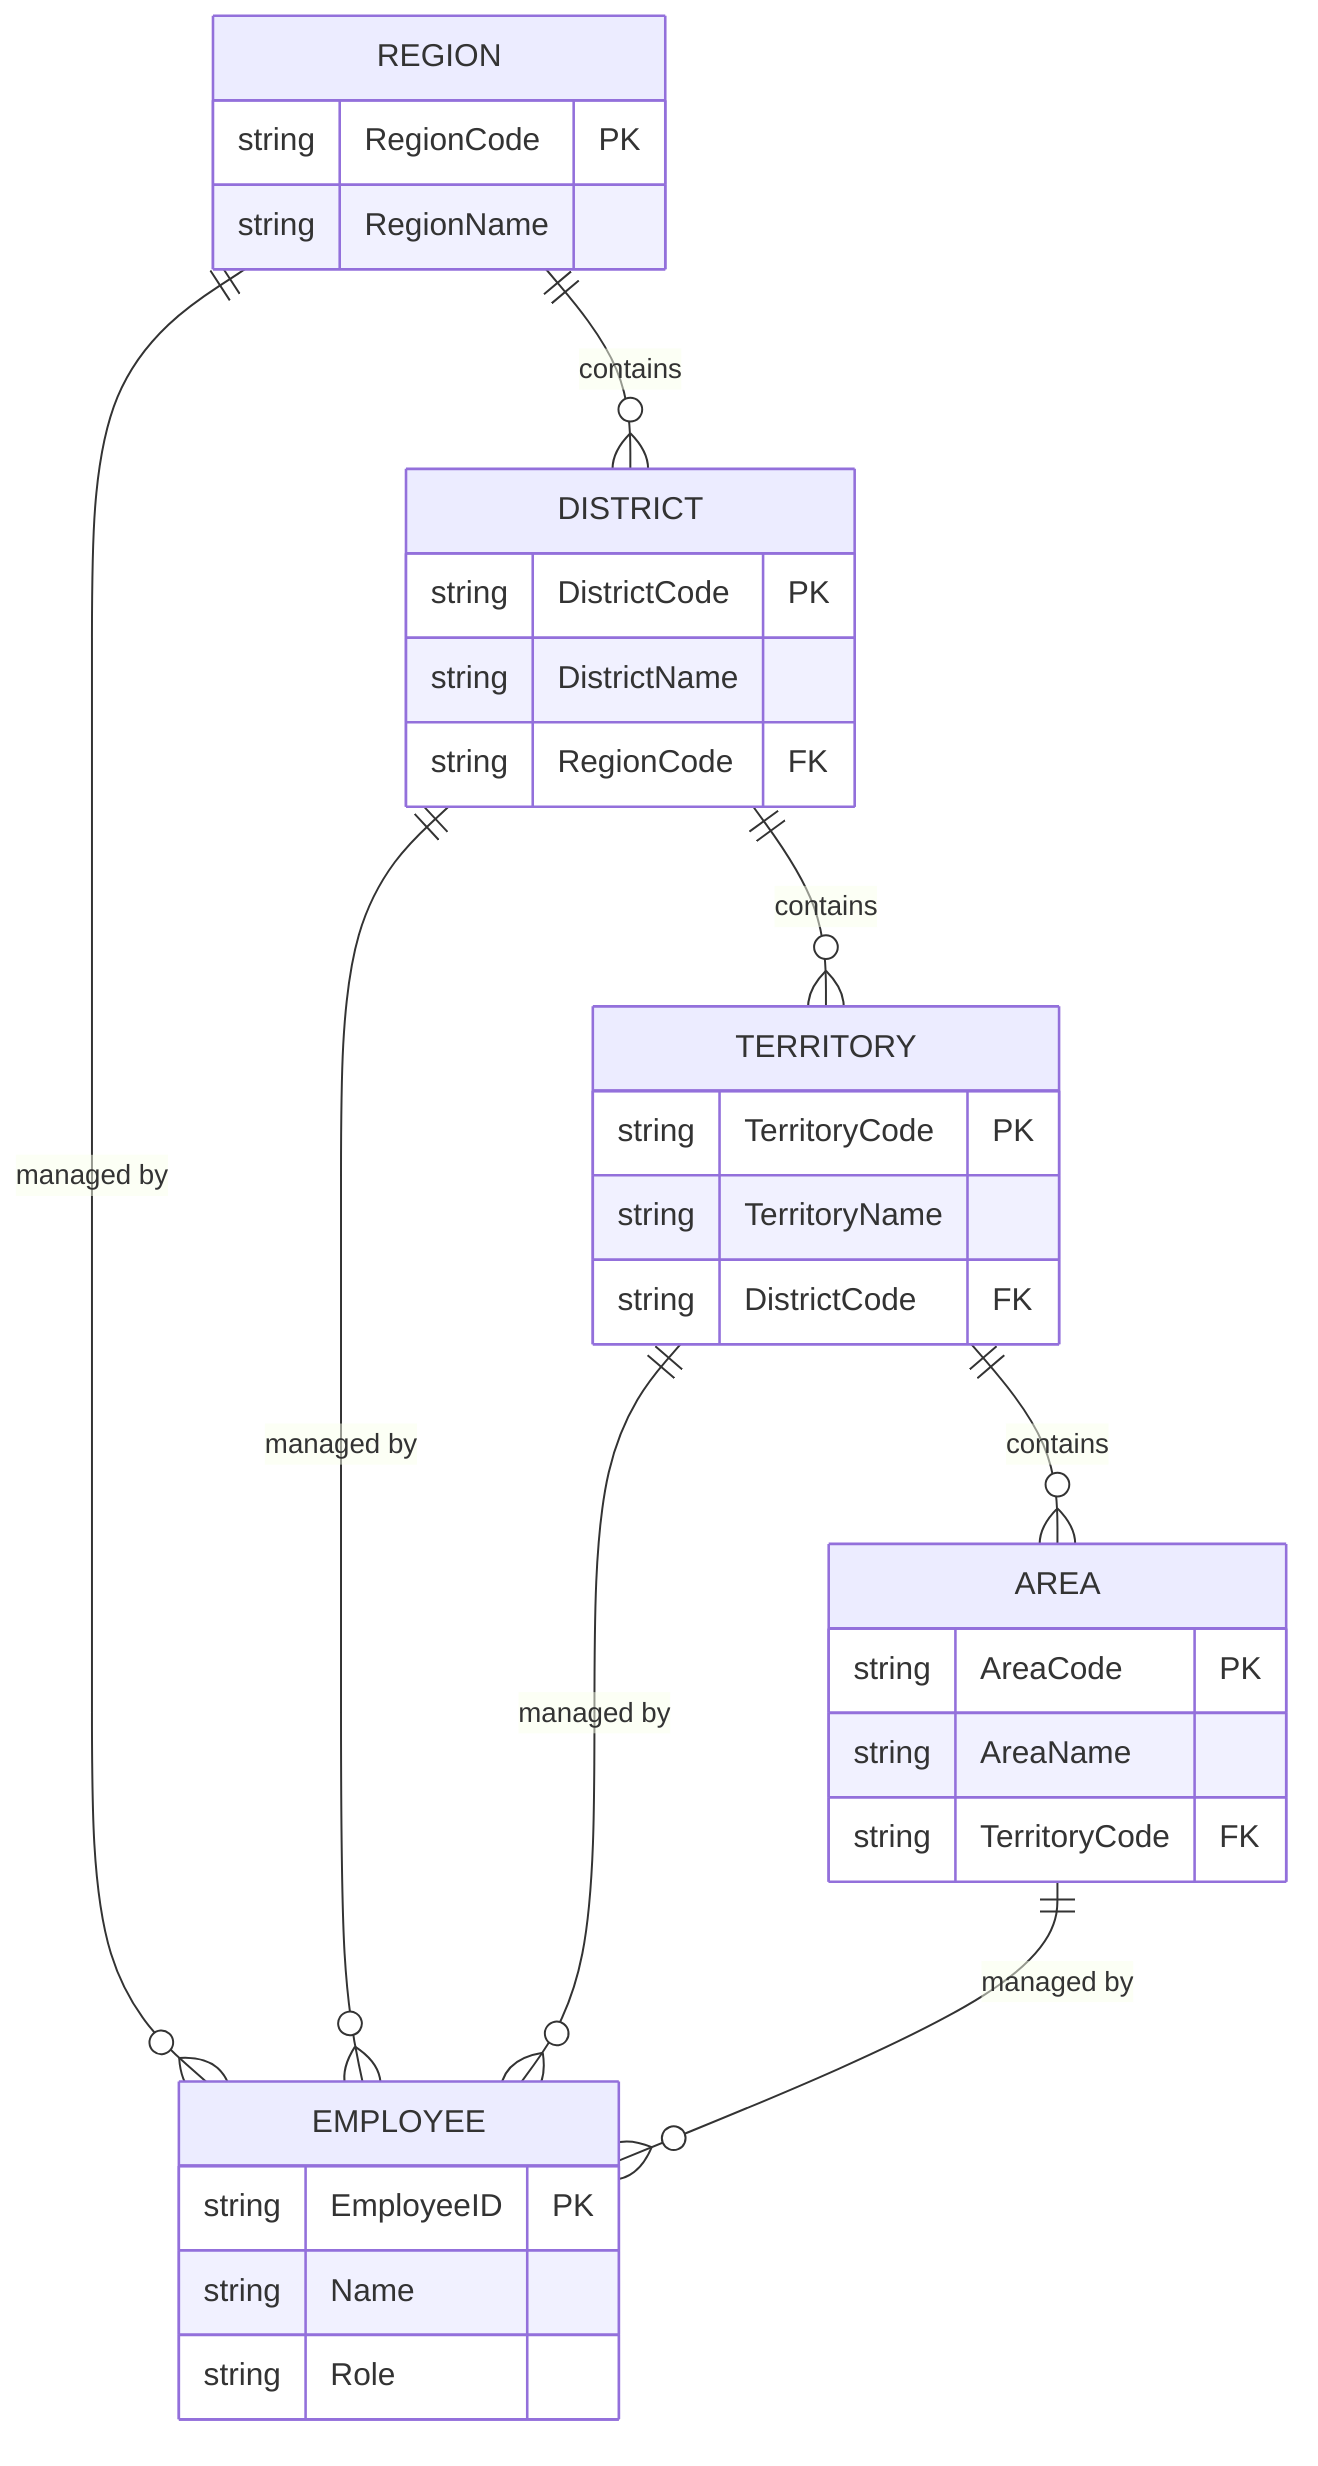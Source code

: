 erDiagram
    REGION ||--o{ DISTRICT : contains
    DISTRICT ||--o{ TERRITORY : contains
    TERRITORY ||--o{ AREA : contains
    REGION {
        string RegionCode PK
        string RegionName
    }
    DISTRICT {
        string DistrictCode PK
        string DistrictName
        string RegionCode FK
    }
    TERRITORY {
        string TerritoryCode PK
        string TerritoryName
        string DistrictCode FK
    }
    AREA {
        string AreaCode PK
        string AreaName
        string TerritoryCode FK
    }
    EMPLOYEE {
        string EmployeeID PK
        string Name
        string Role
    }
    REGION ||--o{ EMPLOYEE : "managed by"
    DISTRICT ||--o{ EMPLOYEE : "managed by"
    TERRITORY ||--o{ EMPLOYEE : "managed by"
    AREA ||--o{ EMPLOYEE : "managed by"